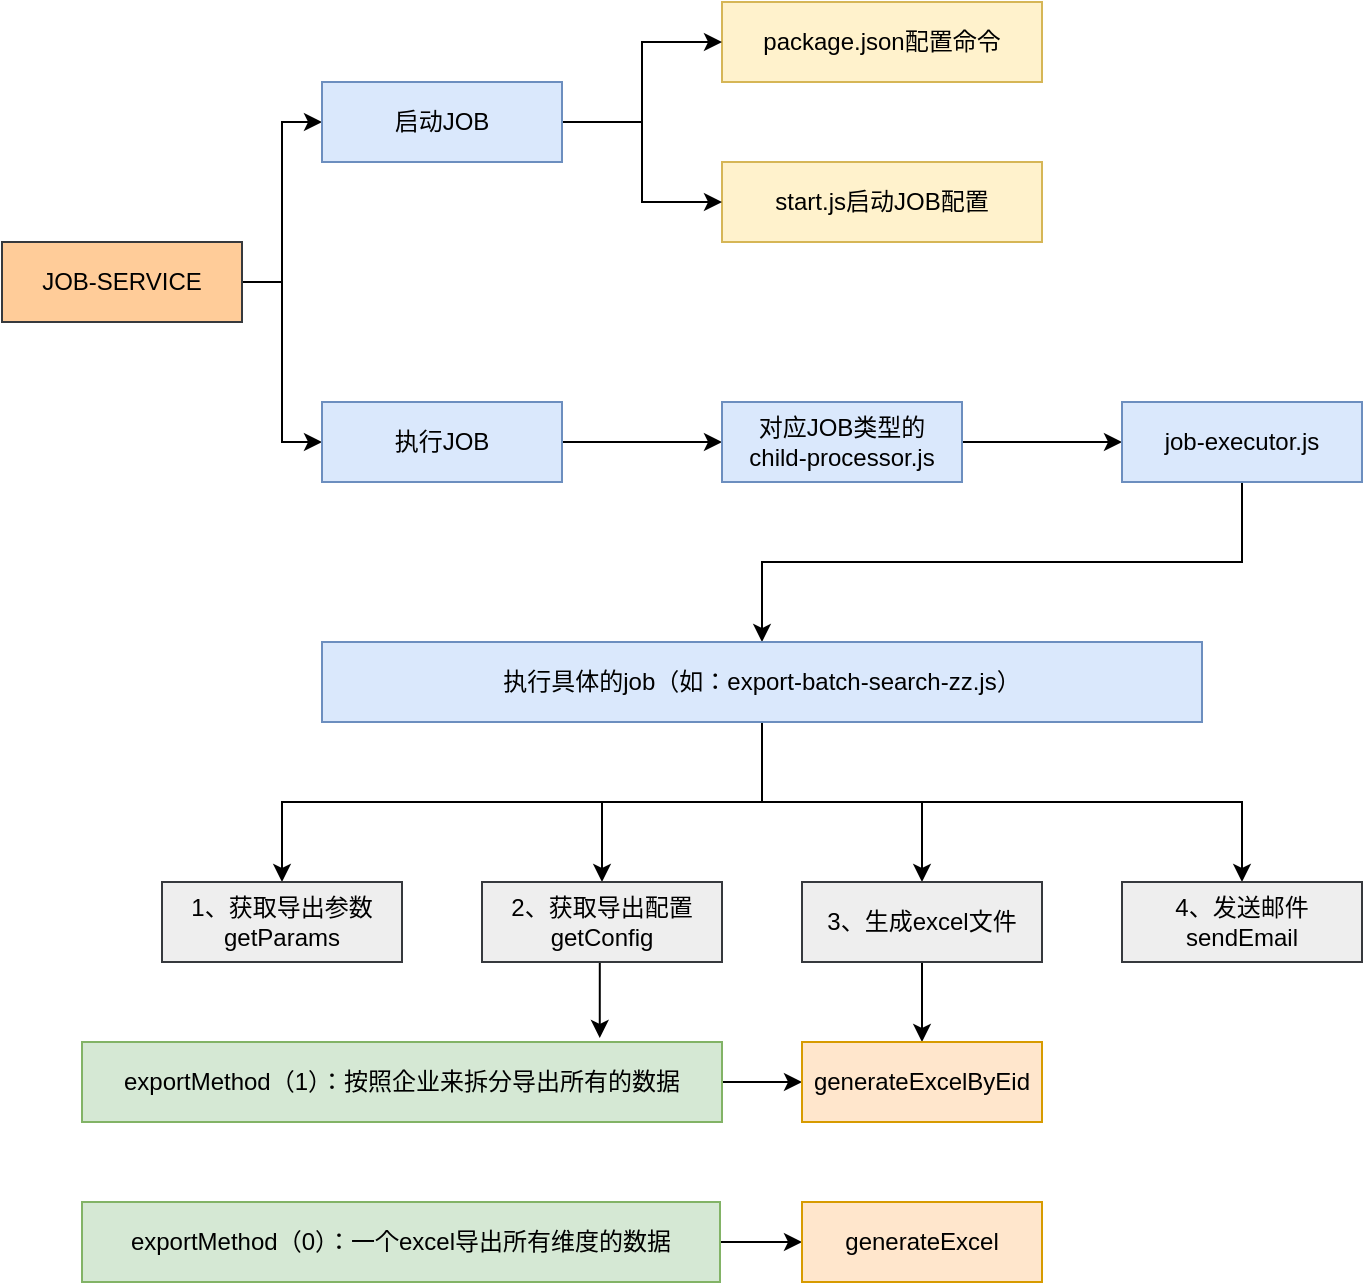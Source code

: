 <mxfile version="16.6.1" type="github">
  <diagram id="Vn3sLneKFZPjJrJGzjKy" name="Page-1">
    <mxGraphModel dx="1422" dy="796" grid="1" gridSize="10" guides="1" tooltips="1" connect="1" arrows="1" fold="1" page="1" pageScale="1" pageWidth="827" pageHeight="1169" math="0" shadow="0">
      <root>
        <mxCell id="0" />
        <mxCell id="1" parent="0" />
        <mxCell id="BfZCbma0hFOJCQdnXa2b-18" style="edgeStyle=orthogonalEdgeStyle;rounded=0;orthogonalLoop=1;jettySize=auto;html=1;exitX=1;exitY=0.5;exitDx=0;exitDy=0;entryX=0;entryY=0.5;entryDx=0;entryDy=0;" edge="1" parent="1" source="BfZCbma0hFOJCQdnXa2b-1" target="BfZCbma0hFOJCQdnXa2b-6">
          <mxGeometry relative="1" as="geometry" />
        </mxCell>
        <mxCell id="BfZCbma0hFOJCQdnXa2b-19" style="edgeStyle=orthogonalEdgeStyle;rounded=0;orthogonalLoop=1;jettySize=auto;html=1;entryX=0;entryY=0.5;entryDx=0;entryDy=0;" edge="1" parent="1" source="BfZCbma0hFOJCQdnXa2b-1" target="BfZCbma0hFOJCQdnXa2b-5">
          <mxGeometry relative="1" as="geometry">
            <Array as="points">
              <mxPoint x="180" y="300" />
              <mxPoint x="180" y="380" />
            </Array>
          </mxGeometry>
        </mxCell>
        <mxCell id="BfZCbma0hFOJCQdnXa2b-1" value="JOB-SERVICE" style="rounded=0;whiteSpace=wrap;html=1;fillColor=#ffcc99;strokeColor=#36393d;" vertex="1" parent="1">
          <mxGeometry x="40" y="280" width="120" height="40" as="geometry" />
        </mxCell>
        <mxCell id="BfZCbma0hFOJCQdnXa2b-3" value="start.js启动JOB配置" style="rounded=0;whiteSpace=wrap;html=1;fillColor=#fff2cc;strokeColor=#d6b656;" vertex="1" parent="1">
          <mxGeometry x="400" y="240" width="160" height="40" as="geometry" />
        </mxCell>
        <mxCell id="BfZCbma0hFOJCQdnXa2b-4" value="package.json配置命令" style="rounded=0;whiteSpace=wrap;html=1;fillColor=#fff2cc;strokeColor=#d6b656;" vertex="1" parent="1">
          <mxGeometry x="400" y="160" width="160" height="40" as="geometry" />
        </mxCell>
        <mxCell id="BfZCbma0hFOJCQdnXa2b-10" value="" style="edgeStyle=orthogonalEdgeStyle;rounded=0;orthogonalLoop=1;jettySize=auto;html=1;" edge="1" parent="1" source="BfZCbma0hFOJCQdnXa2b-5" target="BfZCbma0hFOJCQdnXa2b-7">
          <mxGeometry relative="1" as="geometry" />
        </mxCell>
        <mxCell id="BfZCbma0hFOJCQdnXa2b-5" value="执行JOB" style="rounded=0;whiteSpace=wrap;html=1;fillColor=#dae8fc;strokeColor=#6c8ebf;" vertex="1" parent="1">
          <mxGeometry x="200" y="360" width="120" height="40" as="geometry" />
        </mxCell>
        <mxCell id="BfZCbma0hFOJCQdnXa2b-22" style="edgeStyle=orthogonalEdgeStyle;rounded=0;orthogonalLoop=1;jettySize=auto;html=1;exitX=1;exitY=0.5;exitDx=0;exitDy=0;entryX=0;entryY=0.5;entryDx=0;entryDy=0;" edge="1" parent="1" source="BfZCbma0hFOJCQdnXa2b-6" target="BfZCbma0hFOJCQdnXa2b-4">
          <mxGeometry relative="1" as="geometry">
            <mxPoint x="390" y="210" as="targetPoint" />
            <Array as="points">
              <mxPoint x="360" y="220" />
              <mxPoint x="360" y="180" />
            </Array>
          </mxGeometry>
        </mxCell>
        <mxCell id="BfZCbma0hFOJCQdnXa2b-23" style="edgeStyle=orthogonalEdgeStyle;rounded=0;orthogonalLoop=1;jettySize=auto;html=1;exitX=1;exitY=0.5;exitDx=0;exitDy=0;entryX=0;entryY=0.5;entryDx=0;entryDy=0;" edge="1" parent="1" source="BfZCbma0hFOJCQdnXa2b-6" target="BfZCbma0hFOJCQdnXa2b-3">
          <mxGeometry relative="1" as="geometry">
            <Array as="points">
              <mxPoint x="360" y="220" />
              <mxPoint x="360" y="260" />
            </Array>
          </mxGeometry>
        </mxCell>
        <mxCell id="BfZCbma0hFOJCQdnXa2b-6" value="启动JOB" style="rounded=0;whiteSpace=wrap;html=1;fillColor=#dae8fc;strokeColor=#6c8ebf;" vertex="1" parent="1">
          <mxGeometry x="200" y="200" width="120" height="40" as="geometry" />
        </mxCell>
        <mxCell id="BfZCbma0hFOJCQdnXa2b-11" value="" style="edgeStyle=orthogonalEdgeStyle;rounded=0;orthogonalLoop=1;jettySize=auto;html=1;" edge="1" parent="1" source="BfZCbma0hFOJCQdnXa2b-7" target="BfZCbma0hFOJCQdnXa2b-8">
          <mxGeometry relative="1" as="geometry" />
        </mxCell>
        <mxCell id="BfZCbma0hFOJCQdnXa2b-7" value="对应JOB类型的&lt;br&gt;child-processor.js" style="rounded=0;whiteSpace=wrap;html=1;fillColor=#dae8fc;strokeColor=#6c8ebf;" vertex="1" parent="1">
          <mxGeometry x="400" y="360" width="120" height="40" as="geometry" />
        </mxCell>
        <mxCell id="BfZCbma0hFOJCQdnXa2b-12" value="" style="edgeStyle=orthogonalEdgeStyle;rounded=0;orthogonalLoop=1;jettySize=auto;html=1;" edge="1" parent="1" source="BfZCbma0hFOJCQdnXa2b-8" target="BfZCbma0hFOJCQdnXa2b-9">
          <mxGeometry relative="1" as="geometry">
            <Array as="points">
              <mxPoint x="660" y="440" />
              <mxPoint x="420" y="440" />
            </Array>
          </mxGeometry>
        </mxCell>
        <mxCell id="BfZCbma0hFOJCQdnXa2b-8" value="job-executor.js" style="rounded=0;whiteSpace=wrap;html=1;fillColor=#dae8fc;strokeColor=#6c8ebf;" vertex="1" parent="1">
          <mxGeometry x="600" y="360" width="120" height="40" as="geometry" />
        </mxCell>
        <mxCell id="BfZCbma0hFOJCQdnXa2b-28" style="edgeStyle=orthogonalEdgeStyle;rounded=0;orthogonalLoop=1;jettySize=auto;html=1;exitX=0.25;exitY=1;exitDx=0;exitDy=0;entryX=0.5;entryY=0;entryDx=0;entryDy=0;" edge="1" parent="1" source="BfZCbma0hFOJCQdnXa2b-9" target="BfZCbma0hFOJCQdnXa2b-24">
          <mxGeometry relative="1" as="geometry">
            <Array as="points">
              <mxPoint x="420" y="520" />
              <mxPoint x="420" y="560" />
              <mxPoint x="180" y="560" />
            </Array>
          </mxGeometry>
        </mxCell>
        <mxCell id="BfZCbma0hFOJCQdnXa2b-29" style="edgeStyle=orthogonalEdgeStyle;rounded=0;orthogonalLoop=1;jettySize=auto;html=1;exitX=0.5;exitY=1;exitDx=0;exitDy=0;entryX=0.5;entryY=0;entryDx=0;entryDy=0;" edge="1" parent="1" source="BfZCbma0hFOJCQdnXa2b-9" target="BfZCbma0hFOJCQdnXa2b-25">
          <mxGeometry relative="1" as="geometry" />
        </mxCell>
        <mxCell id="BfZCbma0hFOJCQdnXa2b-30" style="edgeStyle=orthogonalEdgeStyle;rounded=0;orthogonalLoop=1;jettySize=auto;html=1;exitX=0.5;exitY=1;exitDx=0;exitDy=0;entryX=0.5;entryY=0;entryDx=0;entryDy=0;" edge="1" parent="1" source="BfZCbma0hFOJCQdnXa2b-9" target="BfZCbma0hFOJCQdnXa2b-26">
          <mxGeometry relative="1" as="geometry" />
        </mxCell>
        <mxCell id="BfZCbma0hFOJCQdnXa2b-31" style="edgeStyle=orthogonalEdgeStyle;rounded=0;orthogonalLoop=1;jettySize=auto;html=1;exitX=0.75;exitY=1;exitDx=0;exitDy=0;entryX=0.5;entryY=0;entryDx=0;entryDy=0;" edge="1" parent="1" source="BfZCbma0hFOJCQdnXa2b-9" target="BfZCbma0hFOJCQdnXa2b-27">
          <mxGeometry relative="1" as="geometry">
            <Array as="points">
              <mxPoint x="420" y="520" />
              <mxPoint x="420" y="560" />
              <mxPoint x="660" y="560" />
            </Array>
          </mxGeometry>
        </mxCell>
        <mxCell id="BfZCbma0hFOJCQdnXa2b-9" value="执行具体的job（如：export-batch-search-zz.js）" style="rounded=0;whiteSpace=wrap;html=1;fillColor=#dae8fc;strokeColor=#6c8ebf;" vertex="1" parent="1">
          <mxGeometry x="200" y="480" width="440" height="40" as="geometry" />
        </mxCell>
        <mxCell id="BfZCbma0hFOJCQdnXa2b-24" value="1、获取导出参数&lt;br&gt;getParams" style="rounded=0;whiteSpace=wrap;html=1;fillColor=#eeeeee;strokeColor=#36393d;" vertex="1" parent="1">
          <mxGeometry x="120" y="600" width="120" height="40" as="geometry" />
        </mxCell>
        <mxCell id="BfZCbma0hFOJCQdnXa2b-40" style="edgeStyle=orthogonalEdgeStyle;rounded=0;orthogonalLoop=1;jettySize=auto;html=1;exitX=0.5;exitY=1;exitDx=0;exitDy=0;entryX=0.809;entryY=-0.05;entryDx=0;entryDy=0;entryPerimeter=0;" edge="1" parent="1" source="BfZCbma0hFOJCQdnXa2b-25" target="BfZCbma0hFOJCQdnXa2b-32">
          <mxGeometry relative="1" as="geometry" />
        </mxCell>
        <mxCell id="BfZCbma0hFOJCQdnXa2b-25" value="2、获取导出配置&lt;br&gt;getConfig" style="rounded=0;whiteSpace=wrap;html=1;fillColor=#eeeeee;strokeColor=#36393d;" vertex="1" parent="1">
          <mxGeometry x="280" y="600" width="120" height="40" as="geometry" />
        </mxCell>
        <mxCell id="BfZCbma0hFOJCQdnXa2b-39" value="" style="edgeStyle=orthogonalEdgeStyle;rounded=0;orthogonalLoop=1;jettySize=auto;html=1;" edge="1" parent="1" source="BfZCbma0hFOJCQdnXa2b-26" target="BfZCbma0hFOJCQdnXa2b-34">
          <mxGeometry relative="1" as="geometry" />
        </mxCell>
        <mxCell id="BfZCbma0hFOJCQdnXa2b-26" value="3、生成excel文件" style="rounded=0;whiteSpace=wrap;html=1;fillColor=#eeeeee;strokeColor=#36393d;" vertex="1" parent="1">
          <mxGeometry x="440" y="600" width="120" height="40" as="geometry" />
        </mxCell>
        <mxCell id="BfZCbma0hFOJCQdnXa2b-27" value="4、发送邮件&lt;br&gt;sendEmail" style="rounded=0;whiteSpace=wrap;html=1;fillColor=#eeeeee;strokeColor=#36393d;" vertex="1" parent="1">
          <mxGeometry x="600" y="600" width="120" height="40" as="geometry" />
        </mxCell>
        <mxCell id="BfZCbma0hFOJCQdnXa2b-36" value="" style="edgeStyle=orthogonalEdgeStyle;rounded=0;orthogonalLoop=1;jettySize=auto;html=1;" edge="1" parent="1" source="BfZCbma0hFOJCQdnXa2b-32" target="BfZCbma0hFOJCQdnXa2b-34">
          <mxGeometry relative="1" as="geometry" />
        </mxCell>
        <mxCell id="BfZCbma0hFOJCQdnXa2b-32" value="exportMethod（1）：按照企业来拆分导出所有的数据" style="rounded=0;whiteSpace=wrap;html=1;fillColor=#d5e8d4;strokeColor=#82b366;" vertex="1" parent="1">
          <mxGeometry x="80" y="680" width="320" height="40" as="geometry" />
        </mxCell>
        <mxCell id="BfZCbma0hFOJCQdnXa2b-37" value="" style="edgeStyle=orthogonalEdgeStyle;rounded=0;orthogonalLoop=1;jettySize=auto;html=1;" edge="1" parent="1" source="BfZCbma0hFOJCQdnXa2b-33" target="BfZCbma0hFOJCQdnXa2b-35">
          <mxGeometry relative="1" as="geometry" />
        </mxCell>
        <mxCell id="BfZCbma0hFOJCQdnXa2b-33" value="exportMethod（0）：一个excel导出所有维度的数据" style="rounded=0;whiteSpace=wrap;html=1;fillColor=#d5e8d4;strokeColor=#82b366;" vertex="1" parent="1">
          <mxGeometry x="80" y="760" width="319" height="40" as="geometry" />
        </mxCell>
        <mxCell id="BfZCbma0hFOJCQdnXa2b-34" value="generateExcelByEid" style="rounded=0;whiteSpace=wrap;html=1;fillColor=#ffe6cc;strokeColor=#d79b00;" vertex="1" parent="1">
          <mxGeometry x="440" y="680" width="120" height="40" as="geometry" />
        </mxCell>
        <mxCell id="BfZCbma0hFOJCQdnXa2b-35" value="generateExcel" style="rounded=0;whiteSpace=wrap;html=1;fillColor=#ffe6cc;strokeColor=#d79b00;" vertex="1" parent="1">
          <mxGeometry x="440" y="760" width="120" height="40" as="geometry" />
        </mxCell>
      </root>
    </mxGraphModel>
  </diagram>
</mxfile>
